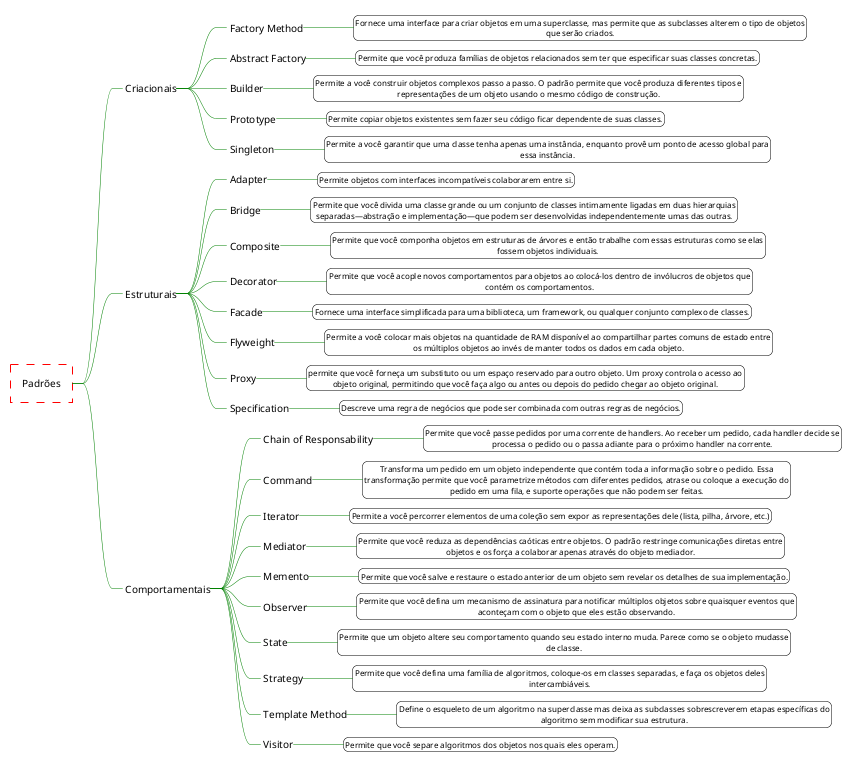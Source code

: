 @startmindmap

<style>
node {
    Padding 12
    HorizontalAlignment center
    LineColor red
    LineThickness 2.0
    BackgroundColor gold
    RoundCorner 40
    FontSize 10
}

rootNode {
    LineStyle 8.0;3.0
    LineColor red
    BackgroundColor white
    LineThickness 1.0
    RoundCorner 0
    Shadowing 0.0
}

leafNode {
    LineColor black
    LineThickness 0.5
    RoundCorner 10
    Padding 2
    BackgroundColor none
    FontSize 8
    MaximumWidth 450
    Margin 5
}

arrow {
    LineStyle 0
    LineThickness 0.5
    LineColor green
}
</style>
* Padrões

**_ Criacionais
***_ Factory Method
**** Fornece uma interface para criar objetos em uma superclasse, mas permite que as subclasses alterem o tipo de objetos que serão criados.
***_ Abstract Factory
**** Permite que você produza famílias de objetos relacionados sem ter que especificar suas classes concretas.
***_ Builder
**** Permite a você construir objetos complexos passo a passo. O padrão permite que você produza diferentes tipos e representações de um objeto usando o mesmo código de construção.
***_ Prototype
**** Permite copiar objetos existentes sem fazer seu código ficar dependente de suas classes.
***_ Singleton
**** Permite a você garantir que uma classe tenha apenas uma instância, enquanto provê um ponto de acesso global para essa instância.

**_ Estruturais
***_ Adapter
**** Permite objetos com interfaces incompatíveis colaborarem entre si.
***_ Bridge
**** Permite que você divida uma classe grande ou um conjunto de classes intimamente ligadas em duas hierarquias separadas—abstração e implementação—que podem ser desenvolvidas independentemente umas das outras.
***_ Composite
**** Permite que você componha objetos em estruturas de árvores e então trabalhe com essas estruturas como se elas fossem objetos individuais.
***_ Decorator
**** Permite que você acople novos comportamentos para objetos ao colocá-los dentro de invólucros de objetos que contém os comportamentos.
***_ Facade
**** Fornece uma interface simplificada para uma biblioteca, um framework, ou qualquer conjunto complexo de classes.
***_ Flyweight
**** Permite a você colocar mais objetos na quantidade de RAM disponível ao compartilhar partes comuns de estado entre os múltiplos objetos ao invés de manter todos os dados em cada objeto.
***_ Proxy
**** permite que você forneça um substituto ou um espaço reservado para outro objeto. Um proxy controla o acesso ao objeto original, permitindo que você faça algo ou antes ou depois do pedido chegar ao objeto original.
***_ Specification
**** Descreve uma regra de negócios que pode ser combinada com outras regras de negócios.

**_ Comportamentais
***_ Chain of Responsability
**** Permite que você passe pedidos por uma corrente de handlers. Ao receber um pedido, cada handler decide se processa o pedido ou o passa adiante para o próximo handler na corrente.
***_ Command
**** Transforma um pedido em um objeto independente que contém toda a informação sobre o pedido. Essa transformação permite que você parametrize métodos com diferentes pedidos, atrase ou coloque a execução do pedido em uma fila, e suporte operações que não podem ser feitas.
***_ Iterator
**** Permite a você percorrer elementos de uma coleção sem expor as representações dele (lista, pilha, árvore, etc.)
***_ Mediator
**** Permite que você reduza as dependências caóticas entre objetos. O padrão restringe comunicações diretas entre objetos e os força a colaborar apenas através do objeto mediador.
***_ Memento
**** Permite que você salve e restaure o estado anterior de um objeto sem revelar os detalhes de sua implementação.
***_ Observer
**** Permite que você defina um mecanismo de assinatura para notificar múltiplos objetos sobre quaisquer eventos que aconteçam com o objeto que eles estão observando.
***_ State
**** Permite que um objeto altere seu comportamento quando seu estado interno muda. Parece como se o objeto mudasse de classe.
***_ Strategy
**** Permite que você defina uma família de algoritmos, coloque-os em classes separadas, e faça os objetos deles intercambiáveis.
***_ Template Method
**** Define o esqueleto de um algoritmo na superclasse mas deixa as subclasses sobrescreverem etapas específicas do algoritmo sem modificar sua estrutura.
***_ Visitor
**** Permite que você separe algoritmos dos objetos nos quais eles operam.


@endmindmap